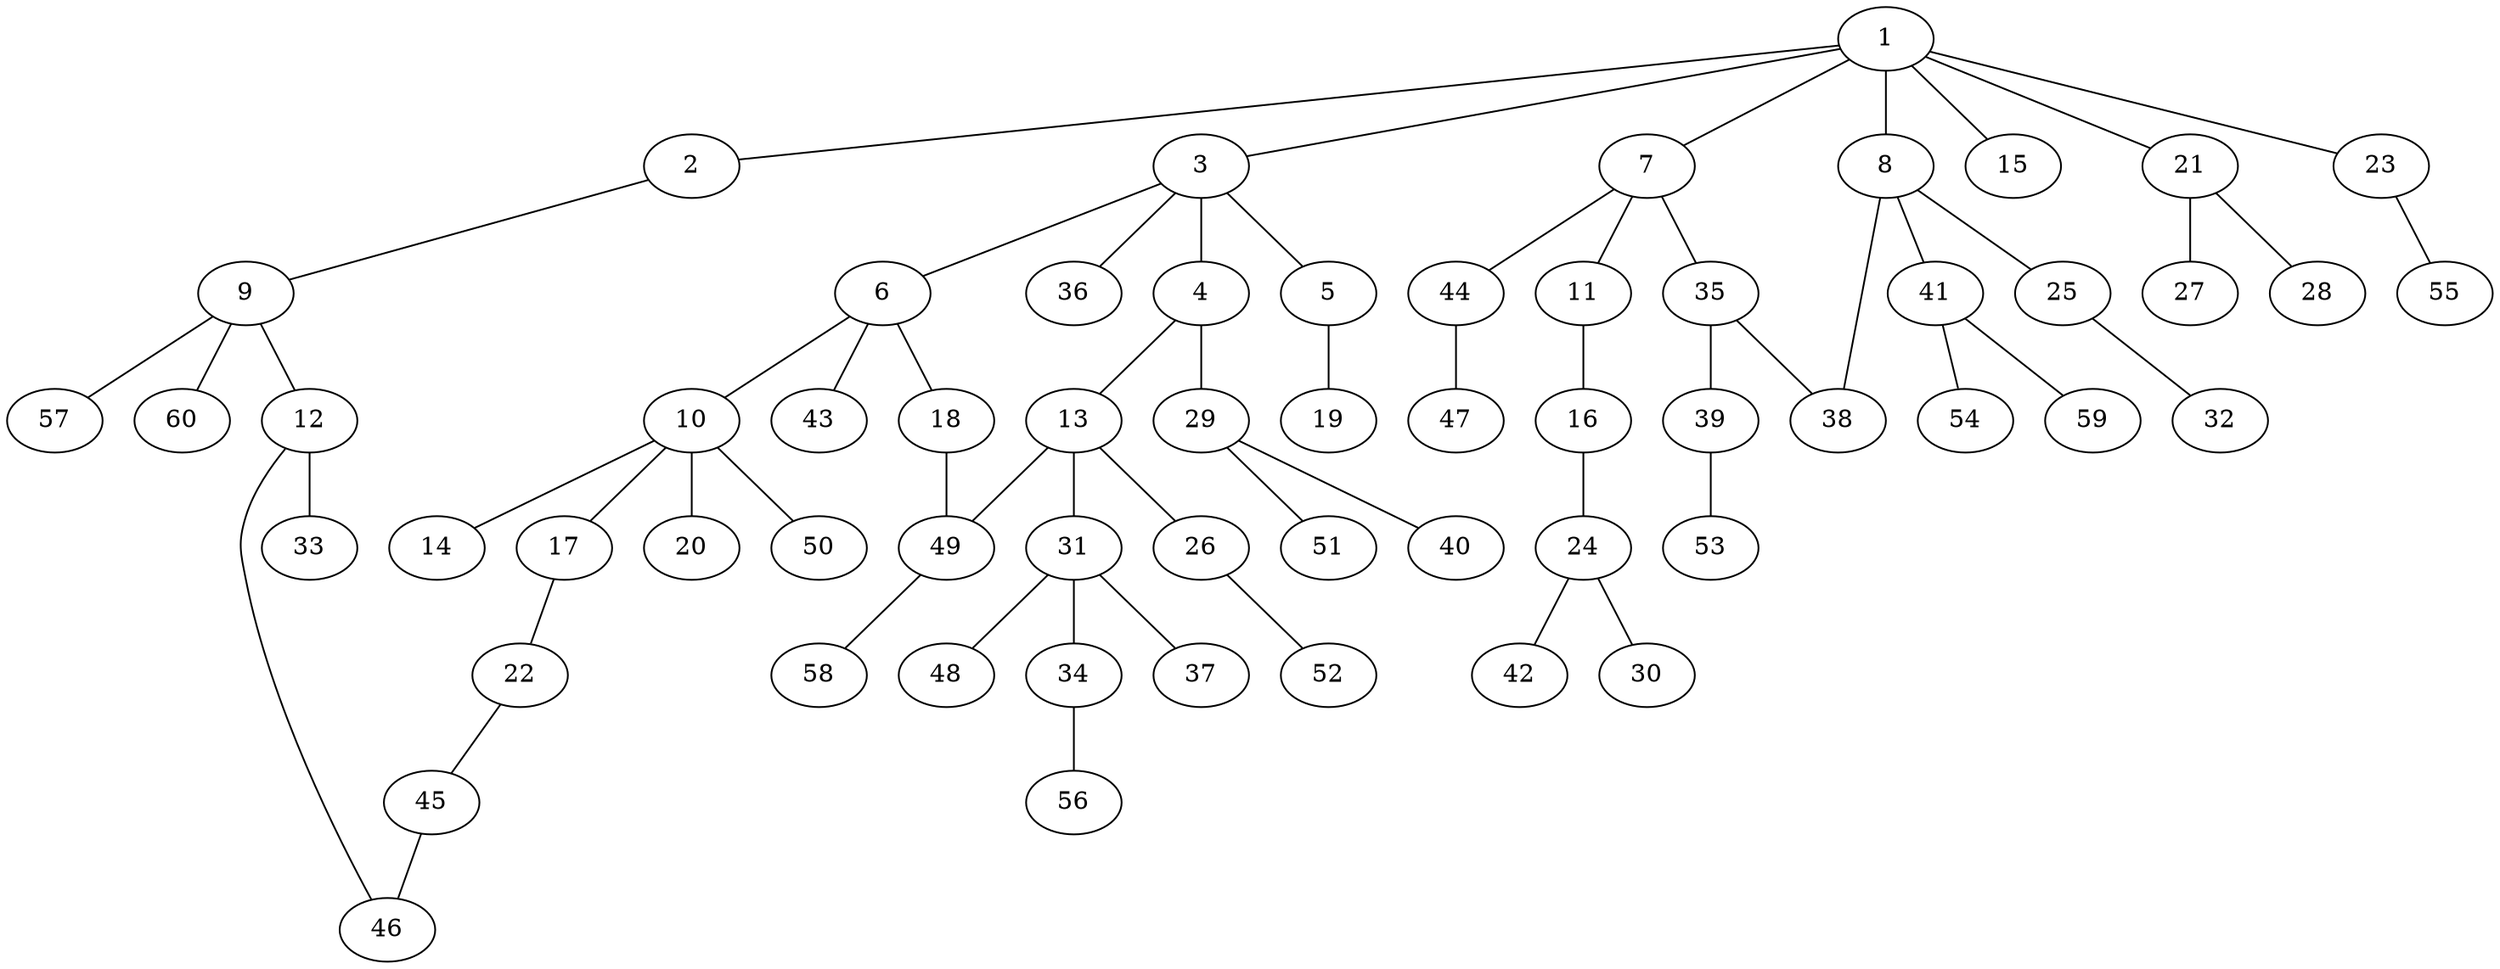 graph graphname {1--2
1--3
1--7
1--8
1--15
1--21
1--23
2--9
3--4
3--5
3--6
3--36
4--13
4--29
5--19
6--10
6--18
6--43
7--11
7--35
7--44
8--25
8--38
8--41
9--12
9--57
9--60
10--14
10--17
10--20
10--50
11--16
12--33
12--46
13--26
13--31
13--49
16--24
17--22
18--49
21--27
21--28
22--45
23--55
24--30
24--42
25--32
26--52
29--40
29--51
31--34
31--37
31--48
34--56
35--38
35--39
39--53
41--54
41--59
44--47
45--46
49--58
}